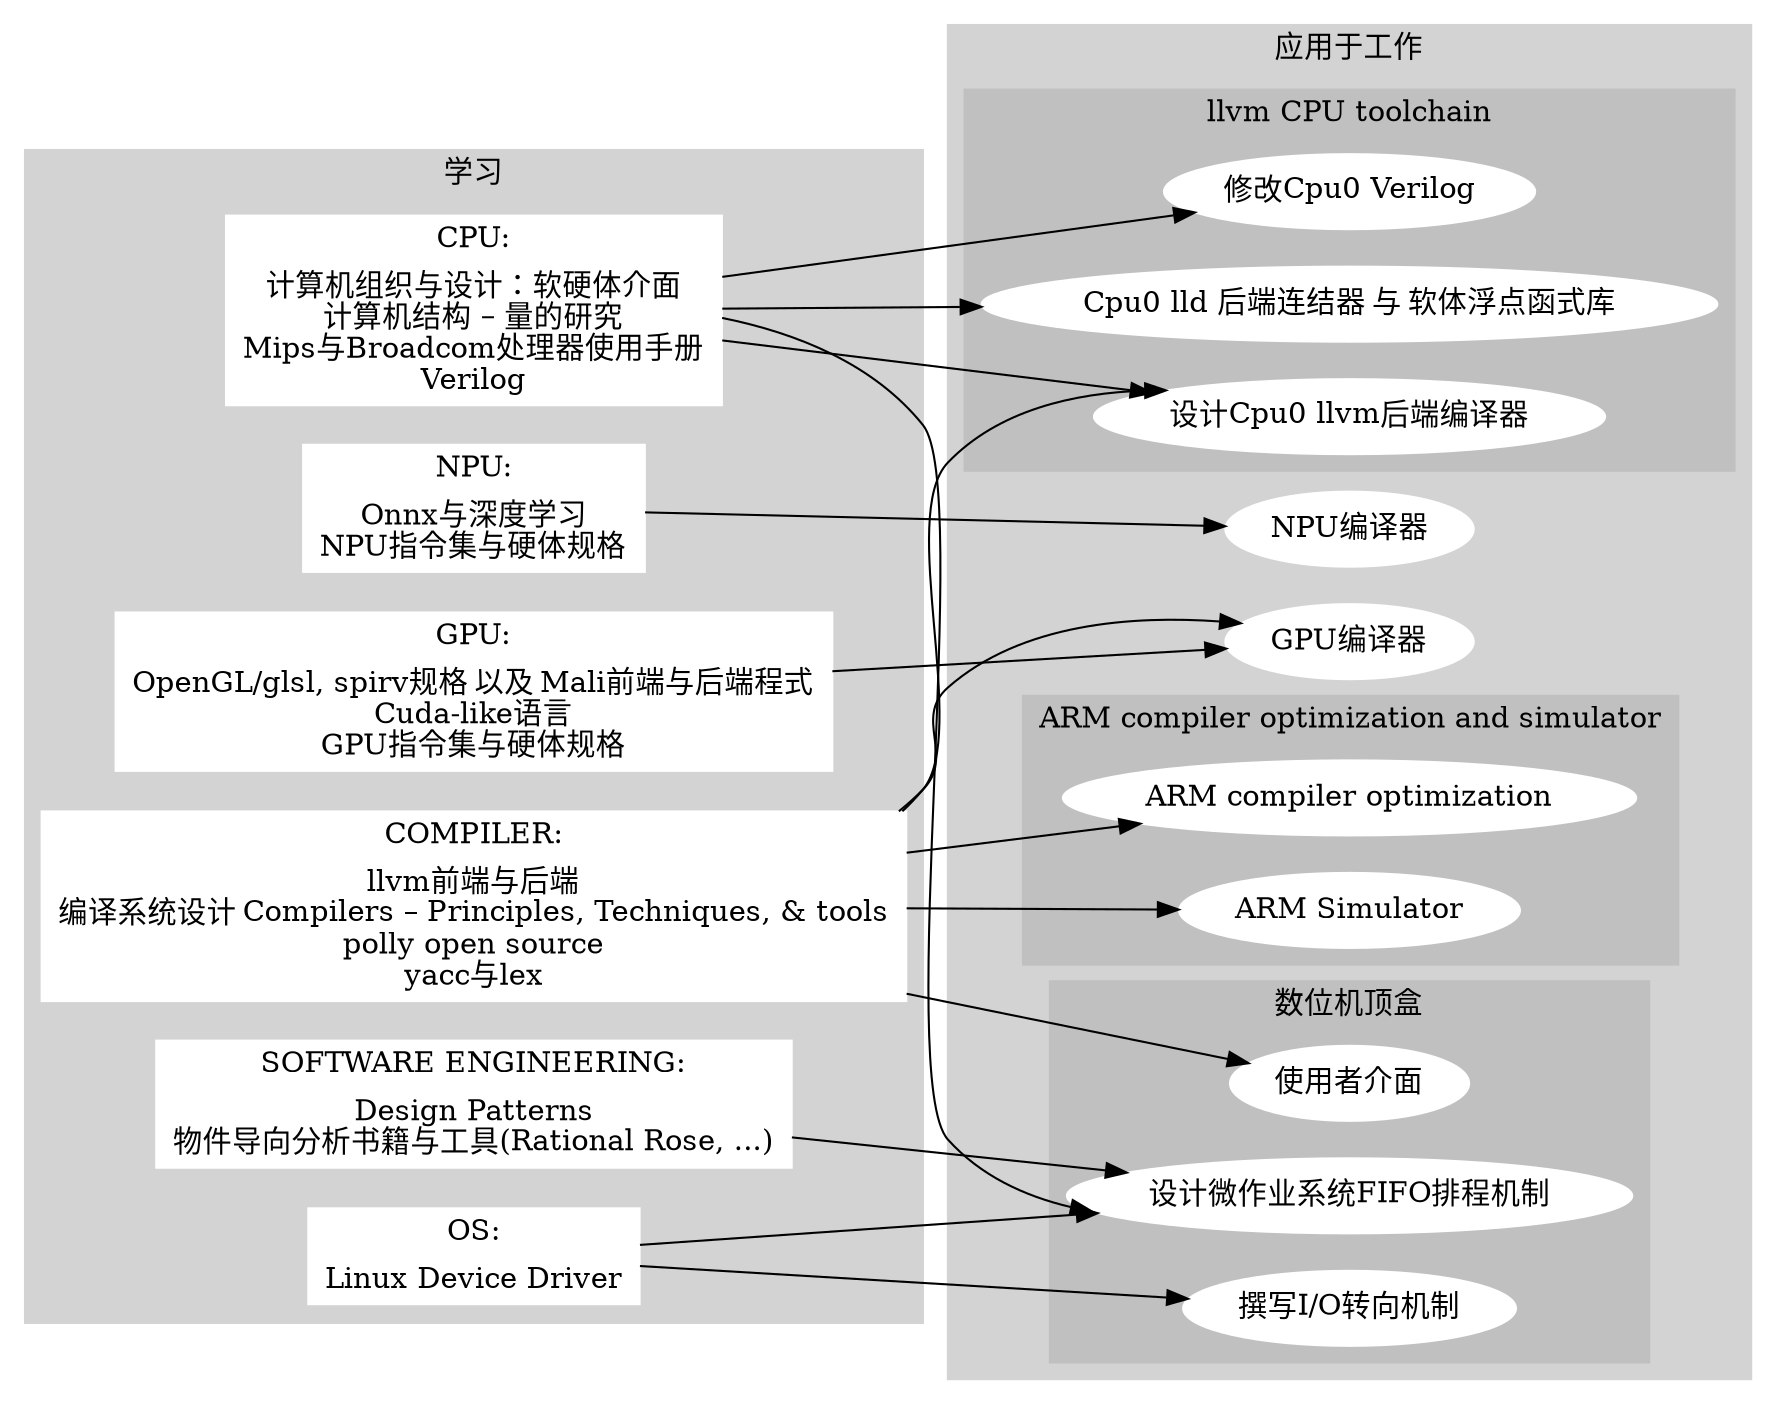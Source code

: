 // Free usage license, author: Chung-Shu Chen 陈钟枢

digraph G {

  rankdir=LR;
  subgraph cluster_0 {
    style=filled;
    label = "学习";
    node [shape=record,style=filled,color=white]; CPU [label="CPU:|计算机组织与设计：软硬体介面\n计算机结构 – 量的研究\nMips与Broadcom处理器使用手册\nVerilog"];
    node [shape=record,style=filled,color=white]; GPU [label="GPU:|OpenGL/glsl, spirv规格 以及 Mali前端与后端程式\nCuda-like语言\nGPU指令集与硬体规格"];
    node [shape=record,style=filled,color=white]; NPU [label="NPU:|Onnx与深度学习\nNPU指令集与硬体规格"];
    node [style=filled,color=white]; COMPILER [label="COMPILER:|llvm前端与后端\n编译系统设计 Compilers – Principles, Techniques, & tools\npolly open source\nyacc与lex"];
    node [style=filled,color=white]; OS [label="OS:|Linux Device Driver"]; 
    node [style=filled,color=white]; "SOFTWARE ENGINEERING" [label="SOFTWARE ENGINEERING:|Design Patterns\n物件导向分析书籍与工具(Rational Rose, ...)"]; 
    color=lightgrey;
  }
  subgraph cluster_1 {
    style=filled;
    color=lightgrey;
    label = "应用于工作";
    subgraph cluster_1_1 {
      color=gray;
      label = "llvm CPU toolchain";
      node [style=filled,color=white]; backend [label="设计Cpu0 llvm后端编译器"];
      node [style=filled,color=white]; linker [label="Cpu0 lld 后端连结器 与 软体浮点函式库"];
      node [style=filled,color=white]; verilog [label="修改Cpu0 Verilog"];
    }
    subgraph cluster_1_2 {
      color=gray;
      label = "ARM compiler optimization and simulator";
      node [style=filled,color=white]; armopt [label="ARM compiler optimization"];
      node [style=filled,color=white]; armsim [label="ARM Simulator"];
    }
    node [style=filled,color=white]; gpucompiler [label="GPU编译器"];
    node [style=filled,color=white]; npucompiler [label="NPU编译器"];
    subgraph cluster_1_3 {
      color=gray;
      label = "数位机顶盒";
      //node [style=filled,color=white]; codewarrior [label="找出Code Warrior编译器设计错误"];
      node [style=filled,color=white]; tinyos [label="设计微作业系统FIFO排程机制"];
      node [style=filled,color=white]; ui [label="使用者介面"];
      node [style=filled,color=white]; io [label="撰写I/O转向机制"];
    }
  }
  CPU -> verilog;
  //CPU -> codewarrior;
  CPU -> tinyos;
  CPU -> backend;
  CPU -> linker;
  GPU -> gpucompiler;
  NPU -> npucompiler;
  COMPILER -> backend;
  COMPILER -> gpucompiler;
  COMPILER -> armopt;
  COMPILER -> armsim;
  //COMPILER -> codewarrior;
  COMPILER -> ui;
  OS -> tinyos;
  OS -> io;
  "SOFTWARE ENGINEERING" -> tinyos;
}